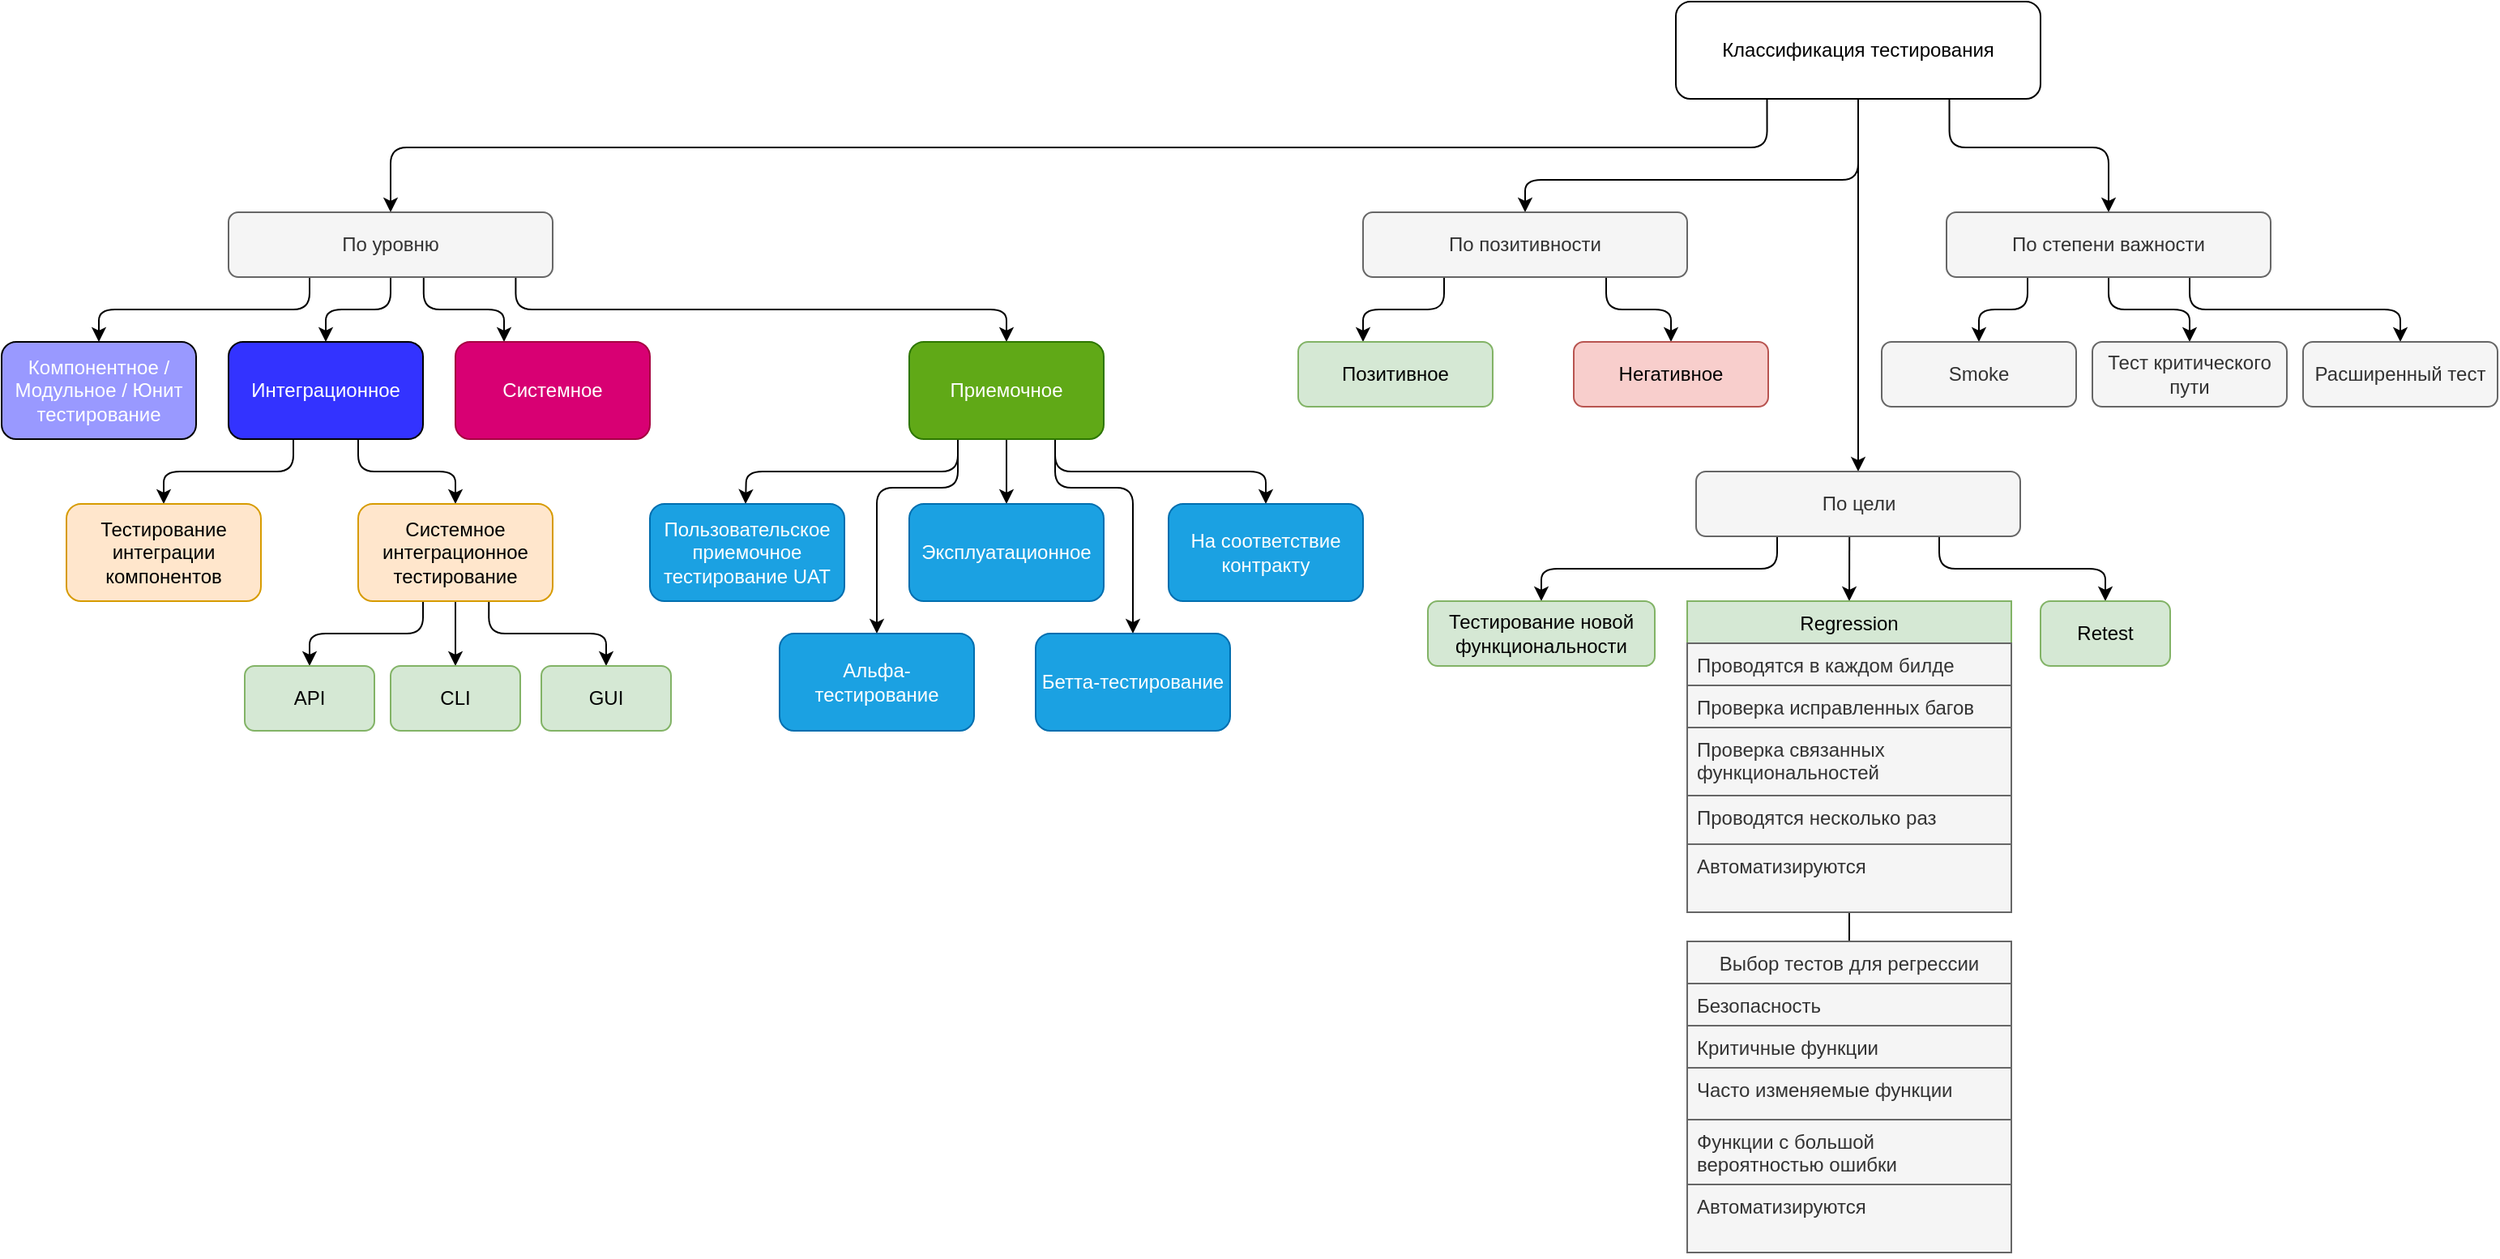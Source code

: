 <mxfile version="20.2.2" type="github">
  <diagram id="81YoFrNnC8OWE1Ijk2aw" name="Page-1">
    <mxGraphModel dx="1643" dy="449" grid="1" gridSize="10" guides="1" tooltips="1" connect="1" arrows="1" fold="1" page="1" pageScale="1" pageWidth="850" pageHeight="1100" math="0" shadow="0">
      <root>
        <mxCell id="0" />
        <mxCell id="1" parent="0" />
        <mxCell id="TF-rLpj3DMXVE8Nql6JV-51" style="edgeStyle=orthogonalEdgeStyle;rounded=1;orthogonalLoop=1;jettySize=auto;html=1;exitX=0.25;exitY=1;exitDx=0;exitDy=0;entryX=0.5;entryY=0;entryDx=0;entryDy=0;fontColor=#FFFFFF;" edge="1" parent="1" source="TF-rLpj3DMXVE8Nql6JV-1" target="TF-rLpj3DMXVE8Nql6JV-2">
          <mxGeometry relative="1" as="geometry">
            <Array as="points">
              <mxPoint x="369" y="120" />
              <mxPoint x="-480" y="120" />
            </Array>
          </mxGeometry>
        </mxCell>
        <mxCell id="TF-rLpj3DMXVE8Nql6JV-52" style="edgeStyle=orthogonalEdgeStyle;rounded=1;orthogonalLoop=1;jettySize=auto;html=1;exitX=0.5;exitY=1;exitDx=0;exitDy=0;entryX=0.5;entryY=0;entryDx=0;entryDy=0;fontColor=#FFFFFF;" edge="1" parent="1" source="TF-rLpj3DMXVE8Nql6JV-1" target="TF-rLpj3DMXVE8Nql6JV-46">
          <mxGeometry relative="1" as="geometry">
            <Array as="points">
              <mxPoint x="426" y="140" />
              <mxPoint x="220" y="140" />
            </Array>
          </mxGeometry>
        </mxCell>
        <mxCell id="TF-rLpj3DMXVE8Nql6JV-60" style="edgeStyle=orthogonalEdgeStyle;rounded=1;orthogonalLoop=1;jettySize=auto;html=1;exitX=0.75;exitY=1;exitDx=0;exitDy=0;fontColor=#FFFFFF;" edge="1" parent="1" source="TF-rLpj3DMXVE8Nql6JV-1" target="TF-rLpj3DMXVE8Nql6JV-53">
          <mxGeometry relative="1" as="geometry">
            <Array as="points">
              <mxPoint x="482" y="120" />
              <mxPoint x="580" y="120" />
            </Array>
          </mxGeometry>
        </mxCell>
        <mxCell id="TF-rLpj3DMXVE8Nql6JV-92" style="edgeStyle=orthogonalEdgeStyle;rounded=1;orthogonalLoop=1;jettySize=auto;html=1;entryX=0.5;entryY=0;entryDx=0;entryDy=0;fontColor=#FFFFFF;" edge="1" parent="1" source="TF-rLpj3DMXVE8Nql6JV-1" target="TF-rLpj3DMXVE8Nql6JV-61">
          <mxGeometry relative="1" as="geometry" />
        </mxCell>
        <mxCell id="TF-rLpj3DMXVE8Nql6JV-1" value="Классификация тестирования" style="rounded=1;whiteSpace=wrap;html=1;" vertex="1" parent="1">
          <mxGeometry x="313" y="30" width="225" height="60" as="geometry" />
        </mxCell>
        <mxCell id="TF-rLpj3DMXVE8Nql6JV-4" value="" style="edgeStyle=orthogonalEdgeStyle;rounded=1;orthogonalLoop=1;jettySize=auto;html=1;exitX=0.25;exitY=1;exitDx=0;exitDy=0;" edge="1" parent="1" source="TF-rLpj3DMXVE8Nql6JV-2" target="TF-rLpj3DMXVE8Nql6JV-3">
          <mxGeometry relative="1" as="geometry" />
        </mxCell>
        <mxCell id="TF-rLpj3DMXVE8Nql6JV-18" style="edgeStyle=orthogonalEdgeStyle;rounded=1;orthogonalLoop=1;jettySize=auto;html=1;exitX=0.5;exitY=1;exitDx=0;exitDy=0;entryX=0.5;entryY=0;entryDx=0;entryDy=0;" edge="1" parent="1" source="TF-rLpj3DMXVE8Nql6JV-2" target="TF-rLpj3DMXVE8Nql6JV-5">
          <mxGeometry relative="1" as="geometry" />
        </mxCell>
        <mxCell id="TF-rLpj3DMXVE8Nql6JV-33" style="edgeStyle=orthogonalEdgeStyle;rounded=1;orthogonalLoop=1;jettySize=auto;html=1;exitX=0.602;exitY=1.006;exitDx=0;exitDy=0;fontColor=#FFFFFF;exitPerimeter=0;" edge="1" parent="1" source="TF-rLpj3DMXVE8Nql6JV-2" target="TF-rLpj3DMXVE8Nql6JV-7">
          <mxGeometry relative="1" as="geometry">
            <Array as="points">
              <mxPoint x="-460" y="220" />
              <mxPoint x="-410" y="220" />
            </Array>
          </mxGeometry>
        </mxCell>
        <mxCell id="TF-rLpj3DMXVE8Nql6JV-34" style="edgeStyle=orthogonalEdgeStyle;rounded=1;orthogonalLoop=1;jettySize=auto;html=1;exitX=0.886;exitY=1.006;exitDx=0;exitDy=0;entryX=0.5;entryY=0;entryDx=0;entryDy=0;fontColor=#FFFFFF;exitPerimeter=0;" edge="1" parent="1" source="TF-rLpj3DMXVE8Nql6JV-2" target="TF-rLpj3DMXVE8Nql6JV-31">
          <mxGeometry relative="1" as="geometry" />
        </mxCell>
        <mxCell id="TF-rLpj3DMXVE8Nql6JV-2" value="По уровню" style="rounded=1;whiteSpace=wrap;html=1;fillColor=#f5f5f5;fontColor=#333333;strokeColor=#666666;" vertex="1" parent="1">
          <mxGeometry x="-580" y="160" width="200" height="40" as="geometry" />
        </mxCell>
        <mxCell id="TF-rLpj3DMXVE8Nql6JV-3" value="Компонентное / Модульное / Юнит тестирование" style="whiteSpace=wrap;html=1;rounded=1;fillColor=#9999FF;fontColor=#FFFFFF;" vertex="1" parent="1">
          <mxGeometry x="-720" y="240" width="120" height="60" as="geometry" />
        </mxCell>
        <mxCell id="TF-rLpj3DMXVE8Nql6JV-21" value="" style="edgeStyle=orthogonalEdgeStyle;rounded=1;orthogonalLoop=1;jettySize=auto;html=1;" edge="1" parent="1" source="TF-rLpj3DMXVE8Nql6JV-5" target="TF-rLpj3DMXVE8Nql6JV-20">
          <mxGeometry relative="1" as="geometry">
            <Array as="points">
              <mxPoint x="-540" y="320" />
              <mxPoint x="-620" y="320" />
            </Array>
          </mxGeometry>
        </mxCell>
        <mxCell id="TF-rLpj3DMXVE8Nql6JV-23" value="" style="edgeStyle=orthogonalEdgeStyle;rounded=1;orthogonalLoop=1;jettySize=auto;html=1;" edge="1" parent="1" source="TF-rLpj3DMXVE8Nql6JV-5" target="TF-rLpj3DMXVE8Nql6JV-22">
          <mxGeometry relative="1" as="geometry">
            <Array as="points">
              <mxPoint x="-500" y="320" />
              <mxPoint x="-440" y="320" />
            </Array>
          </mxGeometry>
        </mxCell>
        <mxCell id="TF-rLpj3DMXVE8Nql6JV-5" value="Интеграционное" style="whiteSpace=wrap;html=1;rounded=1;fillColor=#3333FF;fontColor=#FFFFFF;" vertex="1" parent="1">
          <mxGeometry x="-580" y="240" width="120" height="60" as="geometry" />
        </mxCell>
        <mxCell id="TF-rLpj3DMXVE8Nql6JV-7" value="Системное" style="whiteSpace=wrap;html=1;rounded=1;fillColor=#d80073;fontColor=#ffffff;strokeColor=#A50040;" vertex="1" parent="1">
          <mxGeometry x="-440" y="240" width="120" height="60" as="geometry" />
        </mxCell>
        <mxCell id="TF-rLpj3DMXVE8Nql6JV-9" style="edgeStyle=orthogonalEdgeStyle;rounded=0;orthogonalLoop=1;jettySize=auto;html=1;exitX=0.5;exitY=1;exitDx=0;exitDy=0;" edge="1" parent="1" source="TF-rLpj3DMXVE8Nql6JV-3" target="TF-rLpj3DMXVE8Nql6JV-3">
          <mxGeometry relative="1" as="geometry" />
        </mxCell>
        <mxCell id="TF-rLpj3DMXVE8Nql6JV-20" value="Тестирование интеграции компонентов" style="whiteSpace=wrap;html=1;rounded=1;fillColor=#ffe6cc;strokeColor=#d79b00;" vertex="1" parent="1">
          <mxGeometry x="-680" y="340" width="120" height="60" as="geometry" />
        </mxCell>
        <mxCell id="TF-rLpj3DMXVE8Nql6JV-25" value="" style="edgeStyle=orthogonalEdgeStyle;rounded=1;orthogonalLoop=1;jettySize=auto;html=1;" edge="1" parent="1" source="TF-rLpj3DMXVE8Nql6JV-22" target="TF-rLpj3DMXVE8Nql6JV-24">
          <mxGeometry relative="1" as="geometry">
            <Array as="points">
              <mxPoint x="-460" y="420" />
              <mxPoint x="-530" y="420" />
            </Array>
          </mxGeometry>
        </mxCell>
        <mxCell id="TF-rLpj3DMXVE8Nql6JV-27" value="" style="edgeStyle=orthogonalEdgeStyle;rounded=1;orthogonalLoop=1;jettySize=auto;html=1;fontColor=#FFFFFF;" edge="1" parent="1" source="TF-rLpj3DMXVE8Nql6JV-22" target="TF-rLpj3DMXVE8Nql6JV-26">
          <mxGeometry relative="1" as="geometry" />
        </mxCell>
        <mxCell id="TF-rLpj3DMXVE8Nql6JV-29" style="edgeStyle=orthogonalEdgeStyle;rounded=1;orthogonalLoop=1;jettySize=auto;html=1;exitX=0.672;exitY=0.989;exitDx=0;exitDy=0;entryX=0.5;entryY=0;entryDx=0;entryDy=0;fontColor=#FFFFFF;exitPerimeter=0;" edge="1" parent="1" source="TF-rLpj3DMXVE8Nql6JV-22" target="TF-rLpj3DMXVE8Nql6JV-28">
          <mxGeometry relative="1" as="geometry">
            <Array as="points">
              <mxPoint x="-419" y="420" />
              <mxPoint x="-347" y="420" />
            </Array>
          </mxGeometry>
        </mxCell>
        <mxCell id="TF-rLpj3DMXVE8Nql6JV-22" value="Системное интеграционное тестирование" style="whiteSpace=wrap;html=1;rounded=1;fillColor=#ffe6cc;strokeColor=#d79b00;" vertex="1" parent="1">
          <mxGeometry x="-500" y="340" width="120" height="60" as="geometry" />
        </mxCell>
        <mxCell id="TF-rLpj3DMXVE8Nql6JV-24" value="API" style="whiteSpace=wrap;html=1;rounded=1;fillColor=#d5e8d4;strokeColor=#82b366;" vertex="1" parent="1">
          <mxGeometry x="-570" y="440" width="80" height="40" as="geometry" />
        </mxCell>
        <mxCell id="TF-rLpj3DMXVE8Nql6JV-26" value="CLI" style="whiteSpace=wrap;html=1;rounded=1;fillColor=#d5e8d4;strokeColor=#82b366;" vertex="1" parent="1">
          <mxGeometry x="-480" y="440" width="80" height="40" as="geometry" />
        </mxCell>
        <mxCell id="TF-rLpj3DMXVE8Nql6JV-28" value="GUI" style="whiteSpace=wrap;html=1;rounded=1;fillColor=#d5e8d4;strokeColor=#82b366;" vertex="1" parent="1">
          <mxGeometry x="-387" y="440" width="80" height="40" as="geometry" />
        </mxCell>
        <mxCell id="TF-rLpj3DMXVE8Nql6JV-38" style="edgeStyle=orthogonalEdgeStyle;rounded=1;orthogonalLoop=1;jettySize=auto;html=1;exitX=0.25;exitY=1;exitDx=0;exitDy=0;entryX=0.5;entryY=0;entryDx=0;entryDy=0;fontColor=#FFFFFF;" edge="1" parent="1" source="TF-rLpj3DMXVE8Nql6JV-31">
          <mxGeometry relative="1" as="geometry">
            <mxPoint x="-261.0" y="340" as="targetPoint" />
          </mxGeometry>
        </mxCell>
        <mxCell id="TF-rLpj3DMXVE8Nql6JV-39" style="edgeStyle=orthogonalEdgeStyle;rounded=1;orthogonalLoop=1;jettySize=auto;html=1;exitX=0.5;exitY=1;exitDx=0;exitDy=0;fontColor=#FFFFFF;" edge="1" parent="1" source="TF-rLpj3DMXVE8Nql6JV-31" target="TF-rLpj3DMXVE8Nql6JV-37">
          <mxGeometry relative="1" as="geometry" />
        </mxCell>
        <mxCell id="TF-rLpj3DMXVE8Nql6JV-41" style="edgeStyle=orthogonalEdgeStyle;rounded=1;orthogonalLoop=1;jettySize=auto;html=1;exitX=0.75;exitY=1;exitDx=0;exitDy=0;entryX=0.5;entryY=0;entryDx=0;entryDy=0;fontColor=#FFFFFF;" edge="1" parent="1" source="TF-rLpj3DMXVE8Nql6JV-31" target="TF-rLpj3DMXVE8Nql6JV-40">
          <mxGeometry relative="1" as="geometry" />
        </mxCell>
        <mxCell id="TF-rLpj3DMXVE8Nql6JV-44" style="edgeStyle=orthogonalEdgeStyle;rounded=1;orthogonalLoop=1;jettySize=auto;html=1;exitX=0.25;exitY=1;exitDx=0;exitDy=0;entryX=0.5;entryY=0;entryDx=0;entryDy=0;fontColor=#FFFFFF;" edge="1" parent="1" source="TF-rLpj3DMXVE8Nql6JV-31" target="TF-rLpj3DMXVE8Nql6JV-42">
          <mxGeometry relative="1" as="geometry">
            <Array as="points">
              <mxPoint x="-130" y="330" />
              <mxPoint x="-180" y="330" />
            </Array>
          </mxGeometry>
        </mxCell>
        <mxCell id="TF-rLpj3DMXVE8Nql6JV-45" style="edgeStyle=orthogonalEdgeStyle;rounded=1;orthogonalLoop=1;jettySize=auto;html=1;exitX=0.75;exitY=1;exitDx=0;exitDy=0;entryX=0.5;entryY=0;entryDx=0;entryDy=0;fontColor=#FFFFFF;" edge="1" parent="1" source="TF-rLpj3DMXVE8Nql6JV-31" target="TF-rLpj3DMXVE8Nql6JV-43">
          <mxGeometry relative="1" as="geometry">
            <Array as="points">
              <mxPoint x="-70" y="330" />
              <mxPoint x="-22" y="330" />
            </Array>
          </mxGeometry>
        </mxCell>
        <mxCell id="TF-rLpj3DMXVE8Nql6JV-31" value="Приемочное" style="whiteSpace=wrap;html=1;rounded=1;fillColor=#60a917;fontColor=#ffffff;strokeColor=#2D7600;" vertex="1" parent="1">
          <mxGeometry x="-160" y="240" width="120" height="60" as="geometry" />
        </mxCell>
        <mxCell id="TF-rLpj3DMXVE8Nql6JV-35" value="Пользовательское приемочное тестирование UAT" style="whiteSpace=wrap;html=1;fillColor=#1ba1e2;rounded=1;strokeColor=#006EAF;fontColor=#ffffff;" vertex="1" parent="1">
          <mxGeometry x="-320" y="340" width="120" height="60" as="geometry" />
        </mxCell>
        <mxCell id="TF-rLpj3DMXVE8Nql6JV-37" value="Эксплуатационное" style="whiteSpace=wrap;html=1;fillColor=#1ba1e2;rounded=1;strokeColor=#006EAF;fontColor=#ffffff;" vertex="1" parent="1">
          <mxGeometry x="-160" y="340" width="120" height="60" as="geometry" />
        </mxCell>
        <mxCell id="TF-rLpj3DMXVE8Nql6JV-40" value="На соответствие контракту" style="whiteSpace=wrap;html=1;fillColor=#1ba1e2;rounded=1;strokeColor=#006EAF;fontColor=#ffffff;" vertex="1" parent="1">
          <mxGeometry y="340" width="120" height="60" as="geometry" />
        </mxCell>
        <mxCell id="TF-rLpj3DMXVE8Nql6JV-42" value="Альфа-тестирование" style="whiteSpace=wrap;html=1;fillColor=#1ba1e2;rounded=1;strokeColor=#006EAF;fontColor=#ffffff;" vertex="1" parent="1">
          <mxGeometry x="-240" y="420" width="120" height="60" as="geometry" />
        </mxCell>
        <mxCell id="TF-rLpj3DMXVE8Nql6JV-43" value="Бетта-тестирование" style="whiteSpace=wrap;html=1;fillColor=#1ba1e2;rounded=1;strokeColor=#006EAF;fontColor=#ffffff;" vertex="1" parent="1">
          <mxGeometry x="-82" y="420" width="120" height="60" as="geometry" />
        </mxCell>
        <mxCell id="TF-rLpj3DMXVE8Nql6JV-48" value="" style="edgeStyle=orthogonalEdgeStyle;rounded=1;orthogonalLoop=1;jettySize=auto;html=1;fontColor=#FFFFFF;exitX=0.25;exitY=1;exitDx=0;exitDy=0;" edge="1" parent="1" source="TF-rLpj3DMXVE8Nql6JV-46" target="TF-rLpj3DMXVE8Nql6JV-47">
          <mxGeometry relative="1" as="geometry">
            <Array as="points">
              <mxPoint x="170" y="220" />
              <mxPoint x="120" y="220" />
            </Array>
          </mxGeometry>
        </mxCell>
        <mxCell id="TF-rLpj3DMXVE8Nql6JV-50" style="edgeStyle=orthogonalEdgeStyle;rounded=1;orthogonalLoop=1;jettySize=auto;html=1;exitX=0.75;exitY=1;exitDx=0;exitDy=0;entryX=0.5;entryY=0;entryDx=0;entryDy=0;fontColor=#FFFFFF;" edge="1" parent="1" source="TF-rLpj3DMXVE8Nql6JV-46" target="TF-rLpj3DMXVE8Nql6JV-49">
          <mxGeometry relative="1" as="geometry" />
        </mxCell>
        <mxCell id="TF-rLpj3DMXVE8Nql6JV-46" value="По позитивности" style="rounded=1;whiteSpace=wrap;html=1;fillColor=#f5f5f5;fontColor=#333333;strokeColor=#666666;" vertex="1" parent="1">
          <mxGeometry x="120" y="160" width="200" height="40" as="geometry" />
        </mxCell>
        <mxCell id="TF-rLpj3DMXVE8Nql6JV-47" value="Позитивное" style="whiteSpace=wrap;html=1;fillColor=#d5e8d4;strokeColor=#82b366;rounded=1;" vertex="1" parent="1">
          <mxGeometry x="80" y="240" width="120" height="40" as="geometry" />
        </mxCell>
        <mxCell id="TF-rLpj3DMXVE8Nql6JV-49" value="Негативное" style="whiteSpace=wrap;html=1;fillColor=#f8cecc;strokeColor=#b85450;rounded=1;" vertex="1" parent="1">
          <mxGeometry x="250" y="240" width="120" height="40" as="geometry" />
        </mxCell>
        <mxCell id="TF-rLpj3DMXVE8Nql6JV-57" style="edgeStyle=orthogonalEdgeStyle;rounded=1;orthogonalLoop=1;jettySize=auto;html=1;exitX=0.25;exitY=1;exitDx=0;exitDy=0;entryX=0.5;entryY=0;entryDx=0;entryDy=0;fontColor=#FFFFFF;" edge="1" parent="1" source="TF-rLpj3DMXVE8Nql6JV-53" target="TF-rLpj3DMXVE8Nql6JV-54">
          <mxGeometry relative="1" as="geometry" />
        </mxCell>
        <mxCell id="TF-rLpj3DMXVE8Nql6JV-58" style="edgeStyle=orthogonalEdgeStyle;rounded=1;orthogonalLoop=1;jettySize=auto;html=1;exitX=0.5;exitY=1;exitDx=0;exitDy=0;entryX=0.5;entryY=0;entryDx=0;entryDy=0;fontColor=#FFFFFF;" edge="1" parent="1" source="TF-rLpj3DMXVE8Nql6JV-53" target="TF-rLpj3DMXVE8Nql6JV-55">
          <mxGeometry relative="1" as="geometry" />
        </mxCell>
        <mxCell id="TF-rLpj3DMXVE8Nql6JV-59" style="edgeStyle=orthogonalEdgeStyle;rounded=1;orthogonalLoop=1;jettySize=auto;html=1;exitX=0.75;exitY=1;exitDx=0;exitDy=0;fontColor=#FFFFFF;" edge="1" parent="1" source="TF-rLpj3DMXVE8Nql6JV-53" target="TF-rLpj3DMXVE8Nql6JV-56">
          <mxGeometry relative="1" as="geometry" />
        </mxCell>
        <mxCell id="TF-rLpj3DMXVE8Nql6JV-53" value="По степени важности" style="rounded=1;whiteSpace=wrap;html=1;fillColor=#f5f5f5;fontColor=#333333;strokeColor=#666666;" vertex="1" parent="1">
          <mxGeometry x="480" y="160" width="200" height="40" as="geometry" />
        </mxCell>
        <mxCell id="TF-rLpj3DMXVE8Nql6JV-54" value="Smoke" style="whiteSpace=wrap;html=1;fillColor=#f5f5f5;strokeColor=#666666;fontColor=#333333;rounded=1;" vertex="1" parent="1">
          <mxGeometry x="440" y="240" width="120" height="40" as="geometry" />
        </mxCell>
        <mxCell id="TF-rLpj3DMXVE8Nql6JV-55" value="Тест критического пути" style="whiteSpace=wrap;html=1;fillColor=#f5f5f5;strokeColor=#666666;fontColor=#333333;rounded=1;" vertex="1" parent="1">
          <mxGeometry x="570" y="240" width="120" height="40" as="geometry" />
        </mxCell>
        <mxCell id="TF-rLpj3DMXVE8Nql6JV-56" value="Расширенный тест" style="whiteSpace=wrap;html=1;fillColor=#f5f5f5;strokeColor=#666666;fontColor=#333333;rounded=1;" vertex="1" parent="1">
          <mxGeometry x="700" y="240" width="120" height="40" as="geometry" />
        </mxCell>
        <mxCell id="TF-rLpj3DMXVE8Nql6JV-64" style="edgeStyle=orthogonalEdgeStyle;rounded=1;orthogonalLoop=1;jettySize=auto;html=1;exitX=0.25;exitY=1;exitDx=0;exitDy=0;entryX=0.5;entryY=0;entryDx=0;entryDy=0;fontColor=#FFFFFF;" edge="1" parent="1" source="TF-rLpj3DMXVE8Nql6JV-61" target="TF-rLpj3DMXVE8Nql6JV-62">
          <mxGeometry relative="1" as="geometry" />
        </mxCell>
        <mxCell id="TF-rLpj3DMXVE8Nql6JV-65" style="edgeStyle=orthogonalEdgeStyle;rounded=1;orthogonalLoop=1;jettySize=auto;html=1;exitX=0.473;exitY=1.01;exitDx=0;exitDy=0;entryX=0.5;entryY=0;entryDx=0;entryDy=0;fontColor=#FFFFFF;exitPerimeter=0;" edge="1" parent="1" source="TF-rLpj3DMXVE8Nql6JV-61" target="TF-rLpj3DMXVE8Nql6JV-70">
          <mxGeometry relative="1" as="geometry">
            <mxPoint x="405.0" y="400" as="targetPoint" />
            <Array as="points" />
          </mxGeometry>
        </mxCell>
        <mxCell id="TF-rLpj3DMXVE8Nql6JV-90" style="edgeStyle=orthogonalEdgeStyle;rounded=1;orthogonalLoop=1;jettySize=auto;html=1;exitX=0.75;exitY=1;exitDx=0;exitDy=0;fontColor=#FFFFFF;entryX=0.5;entryY=0;entryDx=0;entryDy=0;" edge="1" parent="1" source="TF-rLpj3DMXVE8Nql6JV-61" target="TF-rLpj3DMXVE8Nql6JV-91">
          <mxGeometry relative="1" as="geometry">
            <mxPoint x="640" y="400.0" as="targetPoint" />
          </mxGeometry>
        </mxCell>
        <mxCell id="TF-rLpj3DMXVE8Nql6JV-61" value="По цели" style="rounded=1;whiteSpace=wrap;html=1;fillColor=#f5f5f5;fontColor=#333333;strokeColor=#666666;" vertex="1" parent="1">
          <mxGeometry x="325.5" y="320" width="200" height="40" as="geometry" />
        </mxCell>
        <mxCell id="TF-rLpj3DMXVE8Nql6JV-62" value="Тестирование новой функциональности" style="whiteSpace=wrap;html=1;fillColor=#d5e8d4;strokeColor=#82b366;rounded=1;" vertex="1" parent="1">
          <mxGeometry x="160" y="400" width="140" height="40" as="geometry" />
        </mxCell>
        <mxCell id="TF-rLpj3DMXVE8Nql6JV-77" value="" style="edgeStyle=orthogonalEdgeStyle;rounded=1;orthogonalLoop=1;jettySize=auto;html=1;fontColor=#FFFFFF;" edge="1" parent="1" source="TF-rLpj3DMXVE8Nql6JV-70">
          <mxGeometry relative="1" as="geometry">
            <mxPoint x="420.048" y="610" as="targetPoint" />
          </mxGeometry>
        </mxCell>
        <mxCell id="TF-rLpj3DMXVE8Nql6JV-70" value="Regression" style="swimlane;fontStyle=0;childLayout=stackLayout;horizontal=1;startSize=26;fillColor=#d5e8d4;horizontalStack=0;resizeParent=1;resizeParentMax=0;resizeLast=0;collapsible=1;marginBottom=0;strokeColor=#82b366;" vertex="1" parent="1">
          <mxGeometry x="320" y="400" width="200" height="192" as="geometry">
            <mxRectangle x="320" y="400" width="100" height="30" as="alternateBounds" />
          </mxGeometry>
        </mxCell>
        <mxCell id="TF-rLpj3DMXVE8Nql6JV-71" value="Проводятся в каждом билде" style="text;align=left;verticalAlign=top;spacingLeft=4;spacingRight=4;overflow=hidden;rotatable=0;points=[[0,0.5],[1,0.5]];portConstraint=eastwest;fillColor=#f5f5f5;fontColor=#333333;strokeColor=#666666;" vertex="1" parent="TF-rLpj3DMXVE8Nql6JV-70">
          <mxGeometry y="26" width="200" height="26" as="geometry" />
        </mxCell>
        <mxCell id="TF-rLpj3DMXVE8Nql6JV-72" value="Проверка исправленных багов" style="text;align=left;verticalAlign=top;spacingLeft=4;spacingRight=4;overflow=hidden;rotatable=0;points=[[0,0.5],[1,0.5]];portConstraint=eastwest;fillColor=#f5f5f5;fontColor=#333333;strokeColor=#666666;" vertex="1" parent="TF-rLpj3DMXVE8Nql6JV-70">
          <mxGeometry y="52" width="200" height="26" as="geometry" />
        </mxCell>
        <mxCell id="TF-rLpj3DMXVE8Nql6JV-73" value="Проверка связанных &#xa;функциональностей" style="text;align=left;verticalAlign=top;spacingLeft=4;spacingRight=4;overflow=hidden;rotatable=0;points=[[0,0.5],[1,0.5]];portConstraint=eastwest;fillColor=#f5f5f5;fontColor=#333333;strokeColor=#666666;" vertex="1" parent="TF-rLpj3DMXVE8Nql6JV-70">
          <mxGeometry y="78" width="200" height="42" as="geometry" />
        </mxCell>
        <mxCell id="TF-rLpj3DMXVE8Nql6JV-74" value="Проводятся несколько раз" style="text;align=left;verticalAlign=top;spacingLeft=4;spacingRight=4;overflow=hidden;rotatable=0;points=[[0,0.5],[1,0.5]];portConstraint=eastwest;fillColor=#f5f5f5;fontColor=#333333;strokeColor=#666666;" vertex="1" parent="TF-rLpj3DMXVE8Nql6JV-70">
          <mxGeometry y="120" width="200" height="30" as="geometry" />
        </mxCell>
        <mxCell id="TF-rLpj3DMXVE8Nql6JV-75" value="Автоматизируются" style="text;align=left;verticalAlign=top;spacingLeft=4;spacingRight=4;overflow=hidden;rotatable=0;points=[[0,0.5],[1,0.5]];portConstraint=eastwest;fillColor=#f5f5f5;fontColor=#333333;strokeColor=#666666;" vertex="1" parent="TF-rLpj3DMXVE8Nql6JV-70">
          <mxGeometry y="150" width="200" height="42" as="geometry" />
        </mxCell>
        <mxCell id="TF-rLpj3DMXVE8Nql6JV-84" value="Выбор тестов для регрессии" style="swimlane;fontStyle=0;childLayout=stackLayout;horizontal=1;startSize=26;fillColor=#f5f5f5;horizontalStack=0;resizeParent=1;resizeParentMax=0;resizeLast=0;collapsible=1;marginBottom=0;fontColor=#333333;strokeColor=#666666;" vertex="1" parent="1">
          <mxGeometry x="320" y="610" width="200" height="192" as="geometry">
            <mxRectangle x="320" y="400" width="100" height="30" as="alternateBounds" />
          </mxGeometry>
        </mxCell>
        <mxCell id="TF-rLpj3DMXVE8Nql6JV-85" value="Безопасность" style="text;align=left;verticalAlign=top;spacingLeft=4;spacingRight=4;overflow=hidden;rotatable=0;points=[[0,0.5],[1,0.5]];portConstraint=eastwest;fillColor=#f5f5f5;fontColor=#333333;strokeColor=#666666;" vertex="1" parent="TF-rLpj3DMXVE8Nql6JV-84">
          <mxGeometry y="26" width="200" height="26" as="geometry" />
        </mxCell>
        <mxCell id="TF-rLpj3DMXVE8Nql6JV-86" value="Критичные функции" style="text;align=left;verticalAlign=top;spacingLeft=4;spacingRight=4;overflow=hidden;rotatable=0;points=[[0,0.5],[1,0.5]];portConstraint=eastwest;fillColor=#f5f5f5;fontColor=#333333;strokeColor=#666666;" vertex="1" parent="TF-rLpj3DMXVE8Nql6JV-84">
          <mxGeometry y="52" width="200" height="26" as="geometry" />
        </mxCell>
        <mxCell id="TF-rLpj3DMXVE8Nql6JV-87" value="Часто изменяемые функции" style="text;align=left;verticalAlign=top;spacingLeft=4;spacingRight=4;overflow=hidden;rotatable=0;points=[[0,0.5],[1,0.5]];portConstraint=eastwest;fillColor=#f5f5f5;fontColor=#333333;strokeColor=#666666;" vertex="1" parent="TF-rLpj3DMXVE8Nql6JV-84">
          <mxGeometry y="78" width="200" height="32" as="geometry" />
        </mxCell>
        <mxCell id="TF-rLpj3DMXVE8Nql6JV-88" value="Функции с большой вероятностью ошибки" style="text;align=left;verticalAlign=top;spacingLeft=4;spacingRight=4;overflow=hidden;rotatable=0;points=[[0,0.5],[1,0.5]];portConstraint=eastwest;fillColor=#f5f5f5;fontColor=#333333;strokeColor=#666666;whiteSpace=wrap;" vertex="1" parent="TF-rLpj3DMXVE8Nql6JV-84">
          <mxGeometry y="110" width="200" height="40" as="geometry" />
        </mxCell>
        <mxCell id="TF-rLpj3DMXVE8Nql6JV-89" value="Автоматизируются" style="text;align=left;verticalAlign=top;spacingLeft=4;spacingRight=4;overflow=hidden;rotatable=0;points=[[0,0.5],[1,0.5]];portConstraint=eastwest;fillColor=#f5f5f5;fontColor=#333333;strokeColor=#666666;" vertex="1" parent="TF-rLpj3DMXVE8Nql6JV-84">
          <mxGeometry y="150" width="200" height="42" as="geometry" />
        </mxCell>
        <mxCell id="TF-rLpj3DMXVE8Nql6JV-91" value="Retest" style="rounded=1;whiteSpace=wrap;html=1;fillColor=#d5e8d4;strokeColor=#82b366;" vertex="1" parent="1">
          <mxGeometry x="538" y="400" width="80" height="40" as="geometry" />
        </mxCell>
      </root>
    </mxGraphModel>
  </diagram>
</mxfile>
